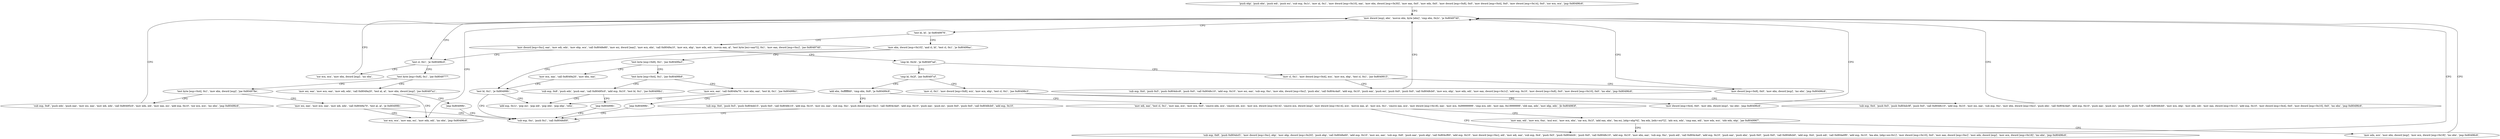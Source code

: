 digraph "func" {
"134518400" [label = "'push ebp', 'push ebx', 'push edi', 'push esi', 'sub esp, 0x1c', 'mov al, 0x1', 'mov dword [esp+0x10], eax', 'mov ebx, dword [esp+0x30]', 'mov eax, 0x0', 'mov edx, 0x0', 'mov dword [esp+0x8], 0x0', 'mov dword [esp+0x4], 0x0', 'mov dword [esp+0x14], 0x0', 'xor ecx, ecx', 'jmp 0x80496c6', " ]
"134518470" [label = "'mov dword [esp], ebx', 'movsx ebx, byte [ebx]', 'cmp ebx, 0x2c', 'je 0x8049740', " ]
"134518592" [label = "'test cl, 0x1', 'je 0x80496c0', " ]
"134518481" [label = "'test bl, bl', 'je 0x8049976', " ]
"134518464" [label = "'xor ecx, ecx', 'mov ebx, dword [esp]', 'inc ebx', " ]
"134518601" [label = "'test byte [esp+0x8], 0x1', 'jne 0x8049777', " ]
"134519158" [label = "'mov ebx, dword [esp+0x10]', 'and cl, bl', 'test cl, 0x1', 'je 0x80499ac', " ]
"134518489" [label = "'mov dword [esp+0xc], eax', 'mov edi, edx', 'mov ebp, ecx', 'call 0x8048e80', 'mov esi, dword [eax]', 'mov ecx, ebx', 'call 0x8049a10', 'mov ecx, ebp', 'mov edx, edi', 'movzx eax, al', 'test byte [esi+eax*2], 0x1', 'mov eax, dword [esp+0xc]', 'jne 0x8049740', " ]
"134518647" [label = "'mov esi, eax', 'mov ecx, eax', 'mov edi, edx', 'call 0x8049a20', 'test al, al', 'mov ebx, dword [esp]', 'jne 0x80497a1', " ]
"134518608" [label = "'test byte [esp+0x4], 0x1', 'mov ebx, dword [esp]', 'jne 0x804978e', " ]
"134519212" [label = "'test bl, 0x1', 'je 0x80499fc', " ]
"134519169" [label = "'test byte [esp+0x8], 0x1', 'jne 0x80499a3', " ]
"134518528" [label = "'cmp bl, 0x2b', 'je 0x80497ad', " ]
"134518689" [label = "'xor ecx, ecx', 'mov eax, esi', 'mov edx, edi', 'inc ebx', 'jmp 0x80496c6', " ]
"134518665" [label = "'jmp 0x80499fc', " ]
"134518670" [label = "'mov esi, eax', 'mov ecx, eax', 'mov edi, edx', 'call 0x8049a70', 'test al, al', 'je 0x80499fc', " ]
"134518618" [label = "'sub esp, 0x8', 'push edx', 'push eax', 'mov esi, eax', 'mov edi, edx', 'call 0x80495c0', 'mov edx, edi', 'mov eax, esi', 'add esp, 0x10', 'xor ecx, ecx', 'inc ebx', 'jmp 0x80496c6', " ]
"134519292" [label = "'sub esp, 0xc', 'push 0x1', 'call 0x8048d00', " ]
"134519217" [label = "'add esp, 0x1c', 'pop esi', 'pop edi', 'pop ebx', 'pop ebp', 'retn', " ]
"134519203" [label = "'mov ecx, eax', 'call 0x8049a20', 'mov ebx, eax', " ]
"134519176" [label = "'test byte [esp+0x4], 0x1', 'jne 0x80499b9', " ]
"134518701" [label = "'mov cl, 0x1', 'mov dword [esp+0x4], ecx', 'mov ecx, ebp', 'test cl, 0x1', 'jne 0x8049915', " ]
"134518537" [label = "'cmp bl, 0x2f', 'jne 0x80497cf', " ]
"134519225" [label = "'mov ecx, eax', 'call 0x8049a70', 'mov ebx, eax', 'test bl, 0x1', 'jne 0x80499b1', " ]
"134519183" [label = "'sub esp, 0x8', 'push edx', 'push eax', 'call 0x80495c0', 'add esp, 0x10', 'test bl, 0x1', 'jne 0x80499b1', " ]
"134519061" [label = "'sub esp, 0x4', 'push 0x5', 'push 0x804dcc8', 'push 0x0', 'call 0x8048c10', 'add esp, 0x10', 'mov esi, eax', 'sub esp, 0xc', 'mov ebx, dword [esp+0xc]', 'push ebx', 'call 0x804c4a0', 'add esp, 0x10', 'push eax', 'push esi', 'push 0x0', 'push 0x0', 'call 0x8048cb0', 'mov ecx, ebp', 'mov edx, edi', 'mov eax, dword [esp+0x1c]', 'add esp, 0x10', 'mov dword [esp+0x8], 0x0', 'mov dword [esp+0x10], 0x0', 'inc ebx', 'jmp 0x80496c6', " ]
"134518718" [label = "'mov dword [esp+0x8], 0x0', 'mov ebx, dword [esp]', 'inc ebx', 'jmp 0x80496c6', " ]
"134518735" [label = "'add ebx, 0xffffffd0', 'cmp ebx, 0x9', 'ja 0x80499c9', " ]
"134518546" [label = "'mov cl, 0x1', 'mov dword [esp+0x8], ecx', 'mov ecx, ebp', 'test cl, 0x1', 'jne 0x80498c3', " ]
"134519239" [label = "'jmp 0x80499fc', " ]
"134519201" [label = "'jmp 0x80499fc', " ]
"134519241" [label = "'sub esp, 0x4', 'push 0x5', 'push 0x804dd15', 'push 0x0', 'call 0x8048c10', 'add esp, 0x10', 'mov esi, eax', 'sub esp, 0xc', 'push dword [esp+0xc]', 'call 0x804c4a0', 'add esp, 0x10', 'push eax', 'push esi', 'push 0x0', 'push 0x0', 'call 0x8048cb0', 'add esp, 0x10', " ]
"134518747" [label = "'mov edi, eax', 'test cl, 0x1', 'mov eax, ecx', 'mov ecx, 0x0', 'cmove edx, ecx', 'cmove edi, ecx', 'mov ecx, dword [esp+0x14]', 'cmove ecx, dword [esp]', 'mov dword [esp+0x14], ecx', 'movzx eax, al', 'mov ecx, 0x1', 'cmove eax, ecx', 'mov dword [esp+0x18], eax', 'mov ecx, 0x99999999', 'cmp ecx, edi', 'mov eax, 0x19999999', 'sbb eax, edx', 'mov ebp, edx', 'jb 0x804983f', " ]
"134518979" [label = "'sub esp, 0x4', 'push 0x5', 'push 0x804dc9f', 'push 0x0', 'call 0x8048c10', 'add esp, 0x10', 'mov esi, eax', 'sub esp, 0xc', 'mov ebx, dword [esp+0xc]', 'push ebx', 'call 0x804c4a0', 'add esp, 0x10', 'push eax', 'push esi', 'push 0x0', 'push 0x0', 'call 0x8048cb0', 'mov ecx, ebp', 'mov edx, edi', 'mov eax, dword [esp+0x1c]', 'add esp, 0x10', 'mov dword [esp+0x4], 0x0', 'mov dword [esp+0x10], 0x0', 'inc ebx', 'jmp 0x80496c6', " ]
"134518563" [label = "'mov dword [esp+0x4], 0x0', 'mov ebx, dword [esp]', 'inc ebx', 'jmp 0x80496c6', " ]
"134518847" [label = "'sub esp, 0x8', 'push 0x804dcf1', 'mov dword [esp+0xc], ebp', 'mov ebp, dword [esp+0x20]', 'push ebp', 'call 0x8048e60', 'add esp, 0x10', 'mov esi, eax', 'sub esp, 0x8', 'push eax', 'push ebp', 'call 0x804cf60', 'add esp, 0x10', 'mov dword [esp+0xc], edi', 'mov edi, eax', 'sub esp, 0x4', 'push 0x5', 'push 0x804dcfc', 'push 0x0', 'call 0x8048c10', 'add esp, 0x10', 'mov ebx, eax', 'sub esp, 0xc', 'push edi', 'call 0x804c4a0', 'add esp, 0x10', 'push eax', 'push ebx', 'push 0x0', 'push 0x0', 'call 0x8048cb0', 'add esp, 0x4', 'push edi', 'call 0x804a0f0', 'add esp, 0x10', 'lea ebx, [ebp+esi-0x1]', 'mov dword [esp+0x10], 0x0', 'mov eax, dword [esp+0xc]', 'mov edx, dword [esp]', 'mov ecx, dword [esp+0x18]', 'inc ebx', 'jmp 0x80496c6', " ]
"134518810" [label = "'mov eax, edi', 'mov ecx, 0xa', 'mul ecx', 'mov ecx, ebx', 'sar ecx, 0x1f', 'add eax, ebx', 'lea esi, [ebp+ebp*4]', 'lea edx, [edx+esi*2]', 'adc ecx, edx', 'cmp eax, edi', 'mov edx, ecx', 'sbb edx, ebp', 'jae 0x8049967', " ]
"134519143" [label = "'mov edx, ecx', 'mov ebx, dword [esp]', 'mov ecx, dword [esp+0x18]', 'inc ebx', 'jmp 0x80496c6', " ]
"134518400" -> "134518470" [ label = "CFG" ]
"134518470" -> "134518592" [ label = "CFG" ]
"134518470" -> "134518481" [ label = "CFG" ]
"134518592" -> "134518464" [ label = "CFG" ]
"134518592" -> "134518601" [ label = "CFG" ]
"134518481" -> "134519158" [ label = "CFG" ]
"134518481" -> "134518489" [ label = "CFG" ]
"134518464" -> "134518470" [ label = "CFG" ]
"134518601" -> "134518647" [ label = "CFG" ]
"134518601" -> "134518608" [ label = "CFG" ]
"134519158" -> "134519212" [ label = "CFG" ]
"134519158" -> "134519169" [ label = "CFG" ]
"134518489" -> "134518592" [ label = "CFG" ]
"134518489" -> "134518528" [ label = "CFG" ]
"134518647" -> "134518689" [ label = "CFG" ]
"134518647" -> "134518665" [ label = "CFG" ]
"134518608" -> "134518670" [ label = "CFG" ]
"134518608" -> "134518618" [ label = "CFG" ]
"134519212" -> "134519292" [ label = "CFG" ]
"134519212" -> "134519217" [ label = "CFG" ]
"134519169" -> "134519203" [ label = "CFG" ]
"134519169" -> "134519176" [ label = "CFG" ]
"134518528" -> "134518701" [ label = "CFG" ]
"134518528" -> "134518537" [ label = "CFG" ]
"134518689" -> "134518470" [ label = "CFG" ]
"134518665" -> "134519292" [ label = "CFG" ]
"134518670" -> "134519292" [ label = "CFG" ]
"134518670" -> "134518689" [ label = "CFG" ]
"134518618" -> "134518470" [ label = "CFG" ]
"134519203" -> "134519212" [ label = "CFG" ]
"134519176" -> "134519225" [ label = "CFG" ]
"134519176" -> "134519183" [ label = "CFG" ]
"134518701" -> "134519061" [ label = "CFG" ]
"134518701" -> "134518718" [ label = "CFG" ]
"134518537" -> "134518735" [ label = "CFG" ]
"134518537" -> "134518546" [ label = "CFG" ]
"134519225" -> "134519217" [ label = "CFG" ]
"134519225" -> "134519239" [ label = "CFG" ]
"134519183" -> "134519217" [ label = "CFG" ]
"134519183" -> "134519201" [ label = "CFG" ]
"134519061" -> "134518470" [ label = "CFG" ]
"134518718" -> "134518470" [ label = "CFG" ]
"134518735" -> "134519241" [ label = "CFG" ]
"134518735" -> "134518747" [ label = "CFG" ]
"134518546" -> "134518979" [ label = "CFG" ]
"134518546" -> "134518563" [ label = "CFG" ]
"134519239" -> "134519292" [ label = "CFG" ]
"134519201" -> "134519292" [ label = "CFG" ]
"134519241" -> "134519292" [ label = "CFG" ]
"134518747" -> "134518847" [ label = "CFG" ]
"134518747" -> "134518810" [ label = "CFG" ]
"134518979" -> "134518470" [ label = "CFG" ]
"134518563" -> "134518470" [ label = "CFG" ]
"134518847" -> "134518470" [ label = "CFG" ]
"134518810" -> "134519143" [ label = "CFG" ]
"134518810" -> "134518847" [ label = "CFG" ]
"134519143" -> "134518470" [ label = "CFG" ]
}
